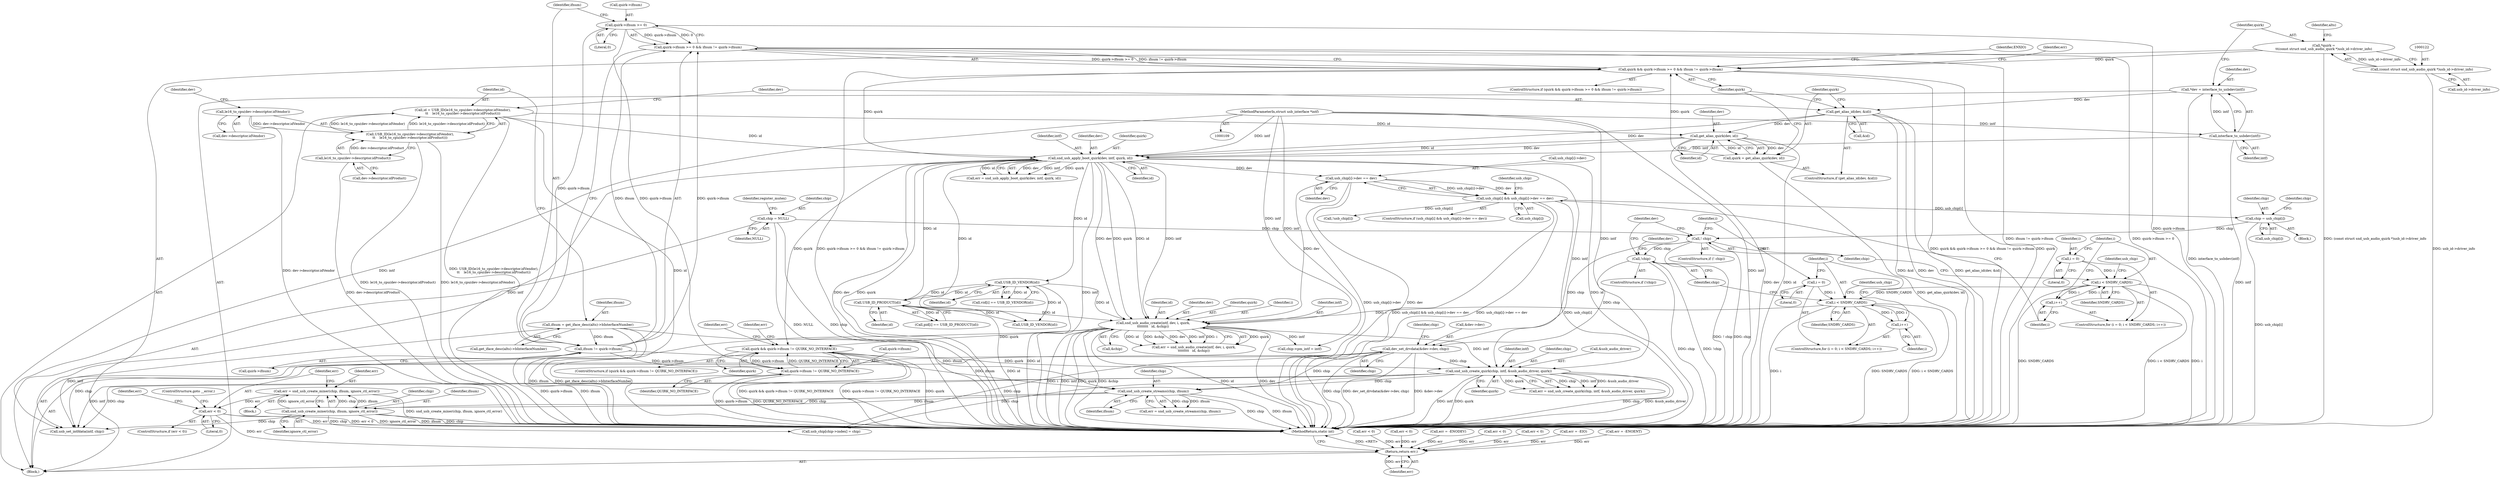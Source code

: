 digraph "0_linux_5f8cf712582617d523120df67d392059eaf2fc4b@API" {
"1000441" [label="(Call,err = snd_usb_create_mixer(chip, ifnum, ignore_ctl_error))"];
"1000443" [label="(Call,snd_usb_create_mixer(chip, ifnum, ignore_ctl_error))"];
"1000433" [label="(Call,snd_usb_create_streams(chip, ifnum))"];
"1000415" [label="(Call,snd_usb_create_quirk(chip, intf, &usb_audio_driver, quirk))"];
"1000380" [label="(Call,dev_set_drvdata(&dev->dev, chip))"];
"1000262" [label="(Call,! chip)"];
"1000250" [label="(Call,chip = usb_chip[i])"];
"1000218" [label="(Call,usb_chip[i] && usb_chip[i]->dev == dev)"];
"1000222" [label="(Call,usb_chip[i]->dev == dev)"];
"1000190" [label="(Call,snd_usb_apply_boot_quirk(dev, intf, quirk, id))"];
"1000168" [label="(Call,get_alias_quirk(dev, id))"];
"1000162" [label="(Call,get_alias_id(dev, &id))"];
"1000114" [label="(Call,*dev = interface_to_usbdev(intf))"];
"1000116" [label="(Call,interface_to_usbdev(intf))"];
"1000110" [label="(MethodParameterIn,struct usb_interface *intf)"];
"1000146" [label="(Call,id = USB_ID(le16_to_cpu(dev->descriptor.idVendor),\n\t\t    le16_to_cpu(dev->descriptor.idProduct)))"];
"1000148" [label="(Call,USB_ID(le16_to_cpu(dev->descriptor.idVendor),\n\t\t    le16_to_cpu(dev->descriptor.idProduct)))"];
"1000149" [label="(Call,le16_to_cpu(dev->descriptor.idVendor))"];
"1000155" [label="(Call,le16_to_cpu(dev->descriptor.idProduct))"];
"1000172" [label="(Call,quirk && quirk->ifnum >= 0 && ifnum != quirk->ifnum)"];
"1000166" [label="(Call,quirk = get_alias_quirk(dev, id))"];
"1000119" [label="(Call,*quirk =\n\t\t(const struct snd_usb_audio_quirk *)usb_id->driver_info)"];
"1000121" [label="(Call,(const struct snd_usb_audio_quirk *)usb_id->driver_info)"];
"1000174" [label="(Call,quirk->ifnum >= 0 && ifnum != quirk->ifnum)"];
"1000175" [label="(Call,quirk->ifnum >= 0)"];
"1000180" [label="(Call,ifnum != quirk->ifnum)"];
"1000140" [label="(Call,ifnum = get_iface_desc(alts)->bInterfaceNumber)"];
"1000201" [label="(Call,chip = NULL)"];
"1000366" [label="(Call,!chip)"];
"1000315" [label="(Call,snd_usb_audio_create(intf, dev, i, quirk,\n\t\t\t\t\t\t\t\t   id, &chip))"];
"1000269" [label="(Call,i < SNDRV_CARDS)"];
"1000266" [label="(Call,i = 0)"];
"1000272" [label="(Call,i++)"];
"1000211" [label="(Call,i < SNDRV_CARDS)"];
"1000208" [label="(Call,i = 0)"];
"1000214" [label="(Call,i++)"];
"1000292" [label="(Call,USB_ID_VENDOR(id))"];
"1000305" [label="(Call,USB_ID_PRODUCT(id))"];
"1000405" [label="(Call,quirk && quirk->ifnum != QUIRK_NO_INTERFACE)"];
"1000407" [label="(Call,quirk->ifnum != QUIRK_NO_INTERFACE)"];
"1000448" [label="(Call,err < 0)"];
"1000508" [label="(Return,return err;)"];
"1000142" [label="(Call,get_iface_desc(alts)->bInterfaceNumber)"];
"1000148" [label="(Call,USB_ID(le16_to_cpu(dev->descriptor.idVendor),\n\t\t    le16_to_cpu(dev->descriptor.idProduct)))"];
"1000315" [label="(Call,snd_usb_audio_create(intf, dev, i, quirk,\n\t\t\t\t\t\t\t\t   id, &chip))"];
"1000217" [label="(ControlStructure,if (usb_chip[i] && usb_chip[i]->dev == dev))"];
"1000316" [label="(Identifier,intf)"];
"1000110" [label="(MethodParameterIn,struct usb_interface *intf)"];
"1000155" [label="(Call,le16_to_cpu(dev->descriptor.idProduct))"];
"1000169" [label="(Identifier,dev)"];
"1000320" [label="(Identifier,id)"];
"1000328" [label="(Call,chip->pm_intf = intf)"];
"1000293" [label="(Identifier,id)"];
"1000422" [label="(Call,err < 0)"];
"1000413" [label="(Call,err = snd_usb_create_quirk(chip, intf, &usb_audio_driver, quirk))"];
"1000218" [label="(Call,usb_chip[i] && usb_chip[i]->dev == dev)"];
"1000509" [label="(Identifier,err)"];
"1000463" [label="(Call,usb_chip[chip->index] = chip)"];
"1000317" [label="(Identifier,dev)"];
"1000219" [label="(Call,usb_chip[i])"];
"1000161" [label="(ControlStructure,if (get_alias_id(dev, &id)))"];
"1000404" [label="(ControlStructure,if (quirk && quirk->ifnum != QUIRK_NO_INTERFACE))"];
"1000276" [label="(Call,!usb_chip[i])"];
"1000305" [label="(Call,USB_ID_PRODUCT(id))"];
"1000272" [label="(Call,i++)"];
"1000207" [label="(ControlStructure,for (i = 0; i < SNDRV_CARDS; i++))"];
"1000385" [label="(Identifier,chip)"];
"1000114" [label="(Call,*dev = interface_to_usbdev(intf))"];
"1000420" [label="(Identifier,quirk)"];
"1000273" [label="(Identifier,i)"];
"1000407" [label="(Call,quirk->ifnum != QUIRK_NO_INTERFACE)"];
"1000375" [label="(Call,err = -ENODEV)"];
"1000191" [label="(Identifier,dev)"];
"1000147" [label="(Identifier,id)"];
"1000167" [label="(Identifier,quirk)"];
"1000251" [label="(Identifier,chip)"];
"1000172" [label="(Call,quirk && quirk->ifnum >= 0 && ifnum != quirk->ifnum)"];
"1000447" [label="(ControlStructure,if (err < 0))"];
"1000190" [label="(Call,snd_usb_apply_boot_quirk(dev, intf, quirk, id))"];
"1000193" [label="(Identifier,quirk)"];
"1000321" [label="(Call,&chip)"];
"1000451" [label="(ControlStructure,goto __error;)"];
"1000176" [label="(Call,quirk->ifnum)"];
"1000182" [label="(Call,quirk->ifnum)"];
"1000203" [label="(Identifier,NULL)"];
"1000441" [label="(Call,err = snd_usb_create_mixer(chip, ifnum, ignore_ctl_error))"];
"1000367" [label="(Identifier,chip)"];
"1000211" [label="(Call,i < SNDRV_CARDS)"];
"1000120" [label="(Identifier,quirk)"];
"1000171" [label="(ControlStructure,if (quirk && quirk->ifnum >= 0 && ifnum != quirk->ifnum))"];
"1000433" [label="(Call,snd_usb_create_streams(chip, ifnum))"];
"1000366" [label="(Call,!chip)"];
"1000510" [label="(MethodReturn,static int)"];
"1000162" [label="(Call,get_alias_id(dev, &id))"];
"1000187" [label="(Identifier,ENXIO)"];
"1000437" [label="(Call,err < 0)"];
"1000444" [label="(Identifier,chip)"];
"1000383" [label="(Identifier,dev)"];
"1000267" [label="(Identifier,i)"];
"1000288" [label="(Call,vid[i] == USB_ID_VENDOR(id))"];
"1000250" [label="(Call,chip = usb_chip[i])"];
"1000150" [label="(Call,dev->descriptor.idVendor)"];
"1000164" [label="(Call,&id)"];
"1000222" [label="(Call,usb_chip[i]->dev == dev)"];
"1000146" [label="(Call,id = USB_ID(le16_to_cpu(dev->descriptor.idVendor),\n\t\t    le16_to_cpu(dev->descriptor.idProduct)))"];
"1000121" [label="(Call,(const struct snd_usb_audio_quirk *)usb_id->driver_info)"];
"1000194" [label="(Identifier,id)"];
"1000431" [label="(Call,err = snd_usb_create_streams(chip, ifnum))"];
"1000474" [label="(Call,usb_set_intfdata(intf, chip))"];
"1000417" [label="(Identifier,intf)"];
"1000430" [label="(Block,)"];
"1000415" [label="(Call,snd_usb_create_quirk(chip, intf, &usb_audio_driver, quirk))"];
"1000188" [label="(Call,err = snd_usb_apply_boot_quirk(dev, intf, quirk, id))"];
"1000168" [label="(Call,get_alias_quirk(dev, id))"];
"1000268" [label="(Literal,0)"];
"1000306" [label="(Identifier,id)"];
"1000372" [label="(Identifier,dev)"];
"1000443" [label="(Call,snd_usb_create_mixer(chip, ifnum, ignore_ctl_error))"];
"1000414" [label="(Identifier,err)"];
"1000416" [label="(Identifier,chip)"];
"1000119" [label="(Call,*quirk =\n\t\t(const struct snd_usb_audio_quirk *)usb_id->driver_info)"];
"1000446" [label="(Identifier,ignore_ctl_error)"];
"1000508" [label="(Return,return err;)"];
"1000301" [label="(Call,pid[i] == USB_ID_PRODUCT(id))"];
"1000170" [label="(Identifier,id)"];
"1000206" [label="(Identifier,register_mutex)"];
"1000389" [label="(Identifier,chip)"];
"1000192" [label="(Identifier,intf)"];
"1000140" [label="(Call,ifnum = get_iface_desc(alts)->bInterfaceNumber)"];
"1000408" [label="(Call,quirk->ifnum)"];
"1000209" [label="(Identifier,i)"];
"1000252" [label="(Call,usb_chip[i])"];
"1000265" [label="(ControlStructure,for (i = 0; i < SNDRV_CARDS; i++))"];
"1000235" [label="(Identifier,usb_chip)"];
"1000411" [label="(Identifier,QUIRK_NO_INTERFACE)"];
"1000180" [label="(Call,ifnum != quirk->ifnum)"];
"1000262" [label="(Call,! chip)"];
"1000181" [label="(Identifier,ifnum)"];
"1000449" [label="(Identifier,err)"];
"1000116" [label="(Call,interface_to_usbdev(intf))"];
"1000356" [label="(Call,USB_ID_VENDOR(id))"];
"1000173" [label="(Identifier,quirk)"];
"1000381" [label="(Call,&dev->dev)"];
"1000215" [label="(Identifier,i)"];
"1000115" [label="(Identifier,dev)"];
"1000319" [label="(Identifier,quirk)"];
"1000445" [label="(Identifier,ifnum)"];
"1000158" [label="(Identifier,dev)"];
"1000210" [label="(Literal,0)"];
"1000214" [label="(Call,i++)"];
"1000434" [label="(Identifier,chip)"];
"1000459" [label="(Call,err < 0)"];
"1000201" [label="(Call,chip = NULL)"];
"1000220" [label="(Identifier,usb_chip)"];
"1000189" [label="(Identifier,err)"];
"1000269" [label="(Call,i < SNDRV_CARDS)"];
"1000448" [label="(Call,err < 0)"];
"1000228" [label="(Identifier,dev)"];
"1000245" [label="(Call,err = -EIO)"];
"1000261" [label="(ControlStructure,if (! chip))"];
"1000380" [label="(Call,dev_set_drvdata(&dev->dev, chip))"];
"1000112" [label="(Block,)"];
"1000175" [label="(Call,quirk->ifnum >= 0)"];
"1000208" [label="(Call,i = 0)"];
"1000450" [label="(Literal,0)"];
"1000117" [label="(Identifier,intf)"];
"1000229" [label="(Block,)"];
"1000163" [label="(Identifier,dev)"];
"1000149" [label="(Call,le16_to_cpu(dev->descriptor.idVendor))"];
"1000365" [label="(ControlStructure,if (!chip))"];
"1000318" [label="(Identifier,i)"];
"1000278" [label="(Identifier,usb_chip)"];
"1000179" [label="(Literal,0)"];
"1000271" [label="(Identifier,SNDRV_CARDS)"];
"1000174" [label="(Call,quirk->ifnum >= 0 && ifnum != quirk->ifnum)"];
"1000360" [label="(Call,err = -ENOENT)"];
"1000453" [label="(Identifier,err)"];
"1000166" [label="(Call,quirk = get_alias_quirk(dev, id))"];
"1000270" [label="(Identifier,i)"];
"1000202" [label="(Identifier,chip)"];
"1000406" [label="(Identifier,quirk)"];
"1000213" [label="(Identifier,SNDRV_CARDS)"];
"1000313" [label="(Call,err = snd_usb_audio_create(intf, dev, i, quirk,\n\t\t\t\t\t\t\t\t   id, &chip))"];
"1000405" [label="(Call,quirk && quirk->ifnum != QUIRK_NO_INTERFACE)"];
"1000324" [label="(Call,err < 0)"];
"1000435" [label="(Identifier,ifnum)"];
"1000442" [label="(Identifier,err)"];
"1000428" [label="(Identifier,err)"];
"1000258" [label="(Identifier,chip)"];
"1000212" [label="(Identifier,i)"];
"1000292" [label="(Call,USB_ID_VENDOR(id))"];
"1000141" [label="(Identifier,ifnum)"];
"1000156" [label="(Call,dev->descriptor.idProduct)"];
"1000266" [label="(Call,i = 0)"];
"1000263" [label="(Identifier,chip)"];
"1000133" [label="(Identifier,alts)"];
"1000123" [label="(Call,usb_id->driver_info)"];
"1000223" [label="(Call,usb_chip[i]->dev)"];
"1000418" [label="(Call,&usb_audio_driver)"];
"1000441" -> "1000430"  [label="AST: "];
"1000441" -> "1000443"  [label="CFG: "];
"1000442" -> "1000441"  [label="AST: "];
"1000443" -> "1000441"  [label="AST: "];
"1000449" -> "1000441"  [label="CFG: "];
"1000441" -> "1000510"  [label="DDG: snd_usb_create_mixer(chip, ifnum, ignore_ctl_error)"];
"1000443" -> "1000441"  [label="DDG: chip"];
"1000443" -> "1000441"  [label="DDG: ifnum"];
"1000443" -> "1000441"  [label="DDG: ignore_ctl_error"];
"1000441" -> "1000448"  [label="DDG: err"];
"1000443" -> "1000446"  [label="CFG: "];
"1000444" -> "1000443"  [label="AST: "];
"1000445" -> "1000443"  [label="AST: "];
"1000446" -> "1000443"  [label="AST: "];
"1000443" -> "1000510"  [label="DDG: ignore_ctl_error"];
"1000443" -> "1000510"  [label="DDG: ifnum"];
"1000443" -> "1000510"  [label="DDG: chip"];
"1000433" -> "1000443"  [label="DDG: chip"];
"1000433" -> "1000443"  [label="DDG: ifnum"];
"1000443" -> "1000463"  [label="DDG: chip"];
"1000443" -> "1000474"  [label="DDG: chip"];
"1000433" -> "1000431"  [label="AST: "];
"1000433" -> "1000435"  [label="CFG: "];
"1000434" -> "1000433"  [label="AST: "];
"1000435" -> "1000433"  [label="AST: "];
"1000431" -> "1000433"  [label="CFG: "];
"1000433" -> "1000510"  [label="DDG: chip"];
"1000433" -> "1000510"  [label="DDG: ifnum"];
"1000433" -> "1000431"  [label="DDG: chip"];
"1000433" -> "1000431"  [label="DDG: ifnum"];
"1000415" -> "1000433"  [label="DDG: chip"];
"1000380" -> "1000433"  [label="DDG: chip"];
"1000140" -> "1000433"  [label="DDG: ifnum"];
"1000180" -> "1000433"  [label="DDG: ifnum"];
"1000415" -> "1000413"  [label="AST: "];
"1000415" -> "1000420"  [label="CFG: "];
"1000416" -> "1000415"  [label="AST: "];
"1000417" -> "1000415"  [label="AST: "];
"1000418" -> "1000415"  [label="AST: "];
"1000420" -> "1000415"  [label="AST: "];
"1000413" -> "1000415"  [label="CFG: "];
"1000415" -> "1000510"  [label="DDG: quirk"];
"1000415" -> "1000510"  [label="DDG: chip"];
"1000415" -> "1000510"  [label="DDG: &usb_audio_driver"];
"1000415" -> "1000510"  [label="DDG: intf"];
"1000415" -> "1000413"  [label="DDG: chip"];
"1000415" -> "1000413"  [label="DDG: intf"];
"1000415" -> "1000413"  [label="DDG: &usb_audio_driver"];
"1000415" -> "1000413"  [label="DDG: quirk"];
"1000380" -> "1000415"  [label="DDG: chip"];
"1000190" -> "1000415"  [label="DDG: intf"];
"1000110" -> "1000415"  [label="DDG: intf"];
"1000315" -> "1000415"  [label="DDG: intf"];
"1000405" -> "1000415"  [label="DDG: quirk"];
"1000415" -> "1000463"  [label="DDG: chip"];
"1000415" -> "1000474"  [label="DDG: intf"];
"1000415" -> "1000474"  [label="DDG: chip"];
"1000380" -> "1000112"  [label="AST: "];
"1000380" -> "1000385"  [label="CFG: "];
"1000381" -> "1000380"  [label="AST: "];
"1000385" -> "1000380"  [label="AST: "];
"1000389" -> "1000380"  [label="CFG: "];
"1000380" -> "1000510"  [label="DDG: dev_set_drvdata(&dev->dev, chip)"];
"1000380" -> "1000510"  [label="DDG: &dev->dev"];
"1000380" -> "1000510"  [label="DDG: chip"];
"1000262" -> "1000380"  [label="DDG: chip"];
"1000366" -> "1000380"  [label="DDG: chip"];
"1000380" -> "1000463"  [label="DDG: chip"];
"1000380" -> "1000474"  [label="DDG: chip"];
"1000262" -> "1000261"  [label="AST: "];
"1000262" -> "1000263"  [label="CFG: "];
"1000263" -> "1000262"  [label="AST: "];
"1000267" -> "1000262"  [label="CFG: "];
"1000383" -> "1000262"  [label="CFG: "];
"1000262" -> "1000510"  [label="DDG: chip"];
"1000262" -> "1000510"  [label="DDG: ! chip"];
"1000250" -> "1000262"  [label="DDG: chip"];
"1000201" -> "1000262"  [label="DDG: chip"];
"1000262" -> "1000366"  [label="DDG: chip"];
"1000250" -> "1000229"  [label="AST: "];
"1000250" -> "1000252"  [label="CFG: "];
"1000251" -> "1000250"  [label="AST: "];
"1000252" -> "1000250"  [label="AST: "];
"1000258" -> "1000250"  [label="CFG: "];
"1000250" -> "1000510"  [label="DDG: usb_chip[i]"];
"1000218" -> "1000250"  [label="DDG: usb_chip[i]"];
"1000218" -> "1000217"  [label="AST: "];
"1000218" -> "1000219"  [label="CFG: "];
"1000218" -> "1000222"  [label="CFG: "];
"1000219" -> "1000218"  [label="AST: "];
"1000222" -> "1000218"  [label="AST: "];
"1000235" -> "1000218"  [label="CFG: "];
"1000215" -> "1000218"  [label="CFG: "];
"1000218" -> "1000510"  [label="DDG: usb_chip[i]"];
"1000218" -> "1000510"  [label="DDG: usb_chip[i] && usb_chip[i]->dev == dev"];
"1000218" -> "1000510"  [label="DDG: usb_chip[i]->dev == dev"];
"1000222" -> "1000218"  [label="DDG: usb_chip[i]->dev"];
"1000222" -> "1000218"  [label="DDG: dev"];
"1000218" -> "1000276"  [label="DDG: usb_chip[i]"];
"1000222" -> "1000228"  [label="CFG: "];
"1000223" -> "1000222"  [label="AST: "];
"1000228" -> "1000222"  [label="AST: "];
"1000222" -> "1000510"  [label="DDG: usb_chip[i]->dev"];
"1000222" -> "1000510"  [label="DDG: dev"];
"1000190" -> "1000222"  [label="DDG: dev"];
"1000222" -> "1000315"  [label="DDG: dev"];
"1000190" -> "1000188"  [label="AST: "];
"1000190" -> "1000194"  [label="CFG: "];
"1000191" -> "1000190"  [label="AST: "];
"1000192" -> "1000190"  [label="AST: "];
"1000193" -> "1000190"  [label="AST: "];
"1000194" -> "1000190"  [label="AST: "];
"1000188" -> "1000190"  [label="CFG: "];
"1000190" -> "1000510"  [label="DDG: id"];
"1000190" -> "1000510"  [label="DDG: dev"];
"1000190" -> "1000510"  [label="DDG: quirk"];
"1000190" -> "1000510"  [label="DDG: intf"];
"1000190" -> "1000188"  [label="DDG: dev"];
"1000190" -> "1000188"  [label="DDG: intf"];
"1000190" -> "1000188"  [label="DDG: quirk"];
"1000190" -> "1000188"  [label="DDG: id"];
"1000168" -> "1000190"  [label="DDG: dev"];
"1000168" -> "1000190"  [label="DDG: id"];
"1000162" -> "1000190"  [label="DDG: dev"];
"1000116" -> "1000190"  [label="DDG: intf"];
"1000110" -> "1000190"  [label="DDG: intf"];
"1000172" -> "1000190"  [label="DDG: quirk"];
"1000146" -> "1000190"  [label="DDG: id"];
"1000190" -> "1000292"  [label="DDG: id"];
"1000190" -> "1000305"  [label="DDG: id"];
"1000190" -> "1000315"  [label="DDG: intf"];
"1000190" -> "1000315"  [label="DDG: dev"];
"1000190" -> "1000315"  [label="DDG: quirk"];
"1000190" -> "1000315"  [label="DDG: id"];
"1000190" -> "1000356"  [label="DDG: id"];
"1000190" -> "1000405"  [label="DDG: quirk"];
"1000190" -> "1000474"  [label="DDG: intf"];
"1000168" -> "1000166"  [label="AST: "];
"1000168" -> "1000170"  [label="CFG: "];
"1000169" -> "1000168"  [label="AST: "];
"1000170" -> "1000168"  [label="AST: "];
"1000166" -> "1000168"  [label="CFG: "];
"1000168" -> "1000510"  [label="DDG: dev"];
"1000168" -> "1000510"  [label="DDG: id"];
"1000168" -> "1000166"  [label="DDG: dev"];
"1000168" -> "1000166"  [label="DDG: id"];
"1000162" -> "1000168"  [label="DDG: dev"];
"1000146" -> "1000168"  [label="DDG: id"];
"1000162" -> "1000161"  [label="AST: "];
"1000162" -> "1000164"  [label="CFG: "];
"1000163" -> "1000162"  [label="AST: "];
"1000164" -> "1000162"  [label="AST: "];
"1000167" -> "1000162"  [label="CFG: "];
"1000173" -> "1000162"  [label="CFG: "];
"1000162" -> "1000510"  [label="DDG: &id"];
"1000162" -> "1000510"  [label="DDG: dev"];
"1000162" -> "1000510"  [label="DDG: get_alias_id(dev, &id)"];
"1000114" -> "1000162"  [label="DDG: dev"];
"1000114" -> "1000112"  [label="AST: "];
"1000114" -> "1000116"  [label="CFG: "];
"1000115" -> "1000114"  [label="AST: "];
"1000116" -> "1000114"  [label="AST: "];
"1000120" -> "1000114"  [label="CFG: "];
"1000114" -> "1000510"  [label="DDG: interface_to_usbdev(intf)"];
"1000116" -> "1000114"  [label="DDG: intf"];
"1000116" -> "1000117"  [label="CFG: "];
"1000117" -> "1000116"  [label="AST: "];
"1000116" -> "1000510"  [label="DDG: intf"];
"1000110" -> "1000116"  [label="DDG: intf"];
"1000110" -> "1000109"  [label="AST: "];
"1000110" -> "1000510"  [label="DDG: intf"];
"1000110" -> "1000315"  [label="DDG: intf"];
"1000110" -> "1000328"  [label="DDG: intf"];
"1000110" -> "1000474"  [label="DDG: intf"];
"1000146" -> "1000112"  [label="AST: "];
"1000146" -> "1000148"  [label="CFG: "];
"1000147" -> "1000146"  [label="AST: "];
"1000148" -> "1000146"  [label="AST: "];
"1000163" -> "1000146"  [label="CFG: "];
"1000146" -> "1000510"  [label="DDG: USB_ID(le16_to_cpu(dev->descriptor.idVendor),\n\t\t    le16_to_cpu(dev->descriptor.idProduct))"];
"1000146" -> "1000510"  [label="DDG: id"];
"1000148" -> "1000146"  [label="DDG: le16_to_cpu(dev->descriptor.idVendor)"];
"1000148" -> "1000146"  [label="DDG: le16_to_cpu(dev->descriptor.idProduct)"];
"1000148" -> "1000155"  [label="CFG: "];
"1000149" -> "1000148"  [label="AST: "];
"1000155" -> "1000148"  [label="AST: "];
"1000148" -> "1000510"  [label="DDG: le16_to_cpu(dev->descriptor.idProduct)"];
"1000148" -> "1000510"  [label="DDG: le16_to_cpu(dev->descriptor.idVendor)"];
"1000149" -> "1000148"  [label="DDG: dev->descriptor.idVendor"];
"1000155" -> "1000148"  [label="DDG: dev->descriptor.idProduct"];
"1000149" -> "1000150"  [label="CFG: "];
"1000150" -> "1000149"  [label="AST: "];
"1000158" -> "1000149"  [label="CFG: "];
"1000149" -> "1000510"  [label="DDG: dev->descriptor.idVendor"];
"1000155" -> "1000156"  [label="CFG: "];
"1000156" -> "1000155"  [label="AST: "];
"1000155" -> "1000510"  [label="DDG: dev->descriptor.idProduct"];
"1000172" -> "1000171"  [label="AST: "];
"1000172" -> "1000173"  [label="CFG: "];
"1000172" -> "1000174"  [label="CFG: "];
"1000173" -> "1000172"  [label="AST: "];
"1000174" -> "1000172"  [label="AST: "];
"1000187" -> "1000172"  [label="CFG: "];
"1000189" -> "1000172"  [label="CFG: "];
"1000172" -> "1000510"  [label="DDG: quirk && quirk->ifnum >= 0 && ifnum != quirk->ifnum"];
"1000172" -> "1000510"  [label="DDG: quirk"];
"1000172" -> "1000510"  [label="DDG: quirk->ifnum >= 0 && ifnum != quirk->ifnum"];
"1000166" -> "1000172"  [label="DDG: quirk"];
"1000119" -> "1000172"  [label="DDG: quirk"];
"1000174" -> "1000172"  [label="DDG: quirk->ifnum >= 0"];
"1000174" -> "1000172"  [label="DDG: ifnum != quirk->ifnum"];
"1000166" -> "1000161"  [label="AST: "];
"1000167" -> "1000166"  [label="AST: "];
"1000173" -> "1000166"  [label="CFG: "];
"1000166" -> "1000510"  [label="DDG: get_alias_quirk(dev, id)"];
"1000119" -> "1000112"  [label="AST: "];
"1000119" -> "1000121"  [label="CFG: "];
"1000120" -> "1000119"  [label="AST: "];
"1000121" -> "1000119"  [label="AST: "];
"1000133" -> "1000119"  [label="CFG: "];
"1000119" -> "1000510"  [label="DDG: (const struct snd_usb_audio_quirk *)usb_id->driver_info"];
"1000121" -> "1000119"  [label="DDG: usb_id->driver_info"];
"1000121" -> "1000123"  [label="CFG: "];
"1000122" -> "1000121"  [label="AST: "];
"1000123" -> "1000121"  [label="AST: "];
"1000121" -> "1000510"  [label="DDG: usb_id->driver_info"];
"1000174" -> "1000175"  [label="CFG: "];
"1000174" -> "1000180"  [label="CFG: "];
"1000175" -> "1000174"  [label="AST: "];
"1000180" -> "1000174"  [label="AST: "];
"1000174" -> "1000510"  [label="DDG: ifnum != quirk->ifnum"];
"1000174" -> "1000510"  [label="DDG: quirk->ifnum >= 0"];
"1000175" -> "1000174"  [label="DDG: quirk->ifnum"];
"1000175" -> "1000174"  [label="DDG: 0"];
"1000180" -> "1000174"  [label="DDG: ifnum"];
"1000180" -> "1000174"  [label="DDG: quirk->ifnum"];
"1000175" -> "1000179"  [label="CFG: "];
"1000176" -> "1000175"  [label="AST: "];
"1000179" -> "1000175"  [label="AST: "];
"1000181" -> "1000175"  [label="CFG: "];
"1000175" -> "1000510"  [label="DDG: quirk->ifnum"];
"1000175" -> "1000180"  [label="DDG: quirk->ifnum"];
"1000175" -> "1000407"  [label="DDG: quirk->ifnum"];
"1000180" -> "1000182"  [label="CFG: "];
"1000181" -> "1000180"  [label="AST: "];
"1000182" -> "1000180"  [label="AST: "];
"1000180" -> "1000510"  [label="DDG: quirk->ifnum"];
"1000180" -> "1000510"  [label="DDG: ifnum"];
"1000140" -> "1000180"  [label="DDG: ifnum"];
"1000180" -> "1000407"  [label="DDG: quirk->ifnum"];
"1000140" -> "1000112"  [label="AST: "];
"1000140" -> "1000142"  [label="CFG: "];
"1000141" -> "1000140"  [label="AST: "];
"1000142" -> "1000140"  [label="AST: "];
"1000147" -> "1000140"  [label="CFG: "];
"1000140" -> "1000510"  [label="DDG: get_iface_desc(alts)->bInterfaceNumber"];
"1000140" -> "1000510"  [label="DDG: ifnum"];
"1000201" -> "1000112"  [label="AST: "];
"1000201" -> "1000203"  [label="CFG: "];
"1000202" -> "1000201"  [label="AST: "];
"1000203" -> "1000201"  [label="AST: "];
"1000206" -> "1000201"  [label="CFG: "];
"1000201" -> "1000510"  [label="DDG: NULL"];
"1000201" -> "1000510"  [label="DDG: chip"];
"1000366" -> "1000365"  [label="AST: "];
"1000366" -> "1000367"  [label="CFG: "];
"1000367" -> "1000366"  [label="AST: "];
"1000372" -> "1000366"  [label="CFG: "];
"1000383" -> "1000366"  [label="CFG: "];
"1000366" -> "1000510"  [label="DDG: chip"];
"1000366" -> "1000510"  [label="DDG: !chip"];
"1000315" -> "1000313"  [label="AST: "];
"1000315" -> "1000321"  [label="CFG: "];
"1000316" -> "1000315"  [label="AST: "];
"1000317" -> "1000315"  [label="AST: "];
"1000318" -> "1000315"  [label="AST: "];
"1000319" -> "1000315"  [label="AST: "];
"1000320" -> "1000315"  [label="AST: "];
"1000321" -> "1000315"  [label="AST: "];
"1000313" -> "1000315"  [label="CFG: "];
"1000315" -> "1000510"  [label="DDG: i"];
"1000315" -> "1000510"  [label="DDG: intf"];
"1000315" -> "1000510"  [label="DDG: quirk"];
"1000315" -> "1000510"  [label="DDG: &chip"];
"1000315" -> "1000510"  [label="DDG: id"];
"1000315" -> "1000510"  [label="DDG: dev"];
"1000315" -> "1000313"  [label="DDG: quirk"];
"1000315" -> "1000313"  [label="DDG: id"];
"1000315" -> "1000313"  [label="DDG: &chip"];
"1000315" -> "1000313"  [label="DDG: dev"];
"1000315" -> "1000313"  [label="DDG: intf"];
"1000315" -> "1000313"  [label="DDG: i"];
"1000269" -> "1000315"  [label="DDG: i"];
"1000292" -> "1000315"  [label="DDG: id"];
"1000305" -> "1000315"  [label="DDG: id"];
"1000315" -> "1000328"  [label="DDG: intf"];
"1000315" -> "1000405"  [label="DDG: quirk"];
"1000315" -> "1000474"  [label="DDG: intf"];
"1000269" -> "1000265"  [label="AST: "];
"1000269" -> "1000271"  [label="CFG: "];
"1000270" -> "1000269"  [label="AST: "];
"1000271" -> "1000269"  [label="AST: "];
"1000278" -> "1000269"  [label="CFG: "];
"1000367" -> "1000269"  [label="CFG: "];
"1000269" -> "1000510"  [label="DDG: i < SNDRV_CARDS"];
"1000269" -> "1000510"  [label="DDG: i"];
"1000269" -> "1000510"  [label="DDG: SNDRV_CARDS"];
"1000266" -> "1000269"  [label="DDG: i"];
"1000272" -> "1000269"  [label="DDG: i"];
"1000211" -> "1000269"  [label="DDG: SNDRV_CARDS"];
"1000269" -> "1000272"  [label="DDG: i"];
"1000266" -> "1000265"  [label="AST: "];
"1000266" -> "1000268"  [label="CFG: "];
"1000267" -> "1000266"  [label="AST: "];
"1000268" -> "1000266"  [label="AST: "];
"1000270" -> "1000266"  [label="CFG: "];
"1000272" -> "1000265"  [label="AST: "];
"1000272" -> "1000273"  [label="CFG: "];
"1000273" -> "1000272"  [label="AST: "];
"1000270" -> "1000272"  [label="CFG: "];
"1000211" -> "1000207"  [label="AST: "];
"1000211" -> "1000213"  [label="CFG: "];
"1000212" -> "1000211"  [label="AST: "];
"1000213" -> "1000211"  [label="AST: "];
"1000220" -> "1000211"  [label="CFG: "];
"1000263" -> "1000211"  [label="CFG: "];
"1000211" -> "1000510"  [label="DDG: i"];
"1000211" -> "1000510"  [label="DDG: SNDRV_CARDS"];
"1000211" -> "1000510"  [label="DDG: i < SNDRV_CARDS"];
"1000208" -> "1000211"  [label="DDG: i"];
"1000214" -> "1000211"  [label="DDG: i"];
"1000211" -> "1000214"  [label="DDG: i"];
"1000208" -> "1000207"  [label="AST: "];
"1000208" -> "1000210"  [label="CFG: "];
"1000209" -> "1000208"  [label="AST: "];
"1000210" -> "1000208"  [label="AST: "];
"1000212" -> "1000208"  [label="CFG: "];
"1000214" -> "1000207"  [label="AST: "];
"1000214" -> "1000215"  [label="CFG: "];
"1000215" -> "1000214"  [label="AST: "];
"1000212" -> "1000214"  [label="CFG: "];
"1000292" -> "1000288"  [label="AST: "];
"1000292" -> "1000293"  [label="CFG: "];
"1000293" -> "1000292"  [label="AST: "];
"1000288" -> "1000292"  [label="CFG: "];
"1000292" -> "1000510"  [label="DDG: id"];
"1000292" -> "1000288"  [label="DDG: id"];
"1000305" -> "1000292"  [label="DDG: id"];
"1000292" -> "1000305"  [label="DDG: id"];
"1000292" -> "1000356"  [label="DDG: id"];
"1000305" -> "1000301"  [label="AST: "];
"1000305" -> "1000306"  [label="CFG: "];
"1000306" -> "1000305"  [label="AST: "];
"1000301" -> "1000305"  [label="CFG: "];
"1000305" -> "1000510"  [label="DDG: id"];
"1000305" -> "1000301"  [label="DDG: id"];
"1000305" -> "1000356"  [label="DDG: id"];
"1000405" -> "1000404"  [label="AST: "];
"1000405" -> "1000406"  [label="CFG: "];
"1000405" -> "1000407"  [label="CFG: "];
"1000406" -> "1000405"  [label="AST: "];
"1000407" -> "1000405"  [label="AST: "];
"1000414" -> "1000405"  [label="CFG: "];
"1000428" -> "1000405"  [label="CFG: "];
"1000405" -> "1000510"  [label="DDG: quirk && quirk->ifnum != QUIRK_NO_INTERFACE"];
"1000405" -> "1000510"  [label="DDG: quirk->ifnum != QUIRK_NO_INTERFACE"];
"1000405" -> "1000510"  [label="DDG: quirk"];
"1000407" -> "1000405"  [label="DDG: quirk->ifnum"];
"1000407" -> "1000405"  [label="DDG: QUIRK_NO_INTERFACE"];
"1000407" -> "1000411"  [label="CFG: "];
"1000408" -> "1000407"  [label="AST: "];
"1000411" -> "1000407"  [label="AST: "];
"1000407" -> "1000510"  [label="DDG: QUIRK_NO_INTERFACE"];
"1000407" -> "1000510"  [label="DDG: quirk->ifnum"];
"1000448" -> "1000447"  [label="AST: "];
"1000448" -> "1000450"  [label="CFG: "];
"1000449" -> "1000448"  [label="AST: "];
"1000450" -> "1000448"  [label="AST: "];
"1000451" -> "1000448"  [label="CFG: "];
"1000453" -> "1000448"  [label="CFG: "];
"1000448" -> "1000510"  [label="DDG: err"];
"1000448" -> "1000510"  [label="DDG: err < 0"];
"1000448" -> "1000508"  [label="DDG: err"];
"1000508" -> "1000112"  [label="AST: "];
"1000508" -> "1000509"  [label="CFG: "];
"1000509" -> "1000508"  [label="AST: "];
"1000510" -> "1000508"  [label="CFG: "];
"1000508" -> "1000510"  [label="DDG: <RET>"];
"1000509" -> "1000508"  [label="DDG: err"];
"1000360" -> "1000508"  [label="DDG: err"];
"1000437" -> "1000508"  [label="DDG: err"];
"1000422" -> "1000508"  [label="DDG: err"];
"1000324" -> "1000508"  [label="DDG: err"];
"1000245" -> "1000508"  [label="DDG: err"];
"1000375" -> "1000508"  [label="DDG: err"];
"1000459" -> "1000508"  [label="DDG: err"];
}
